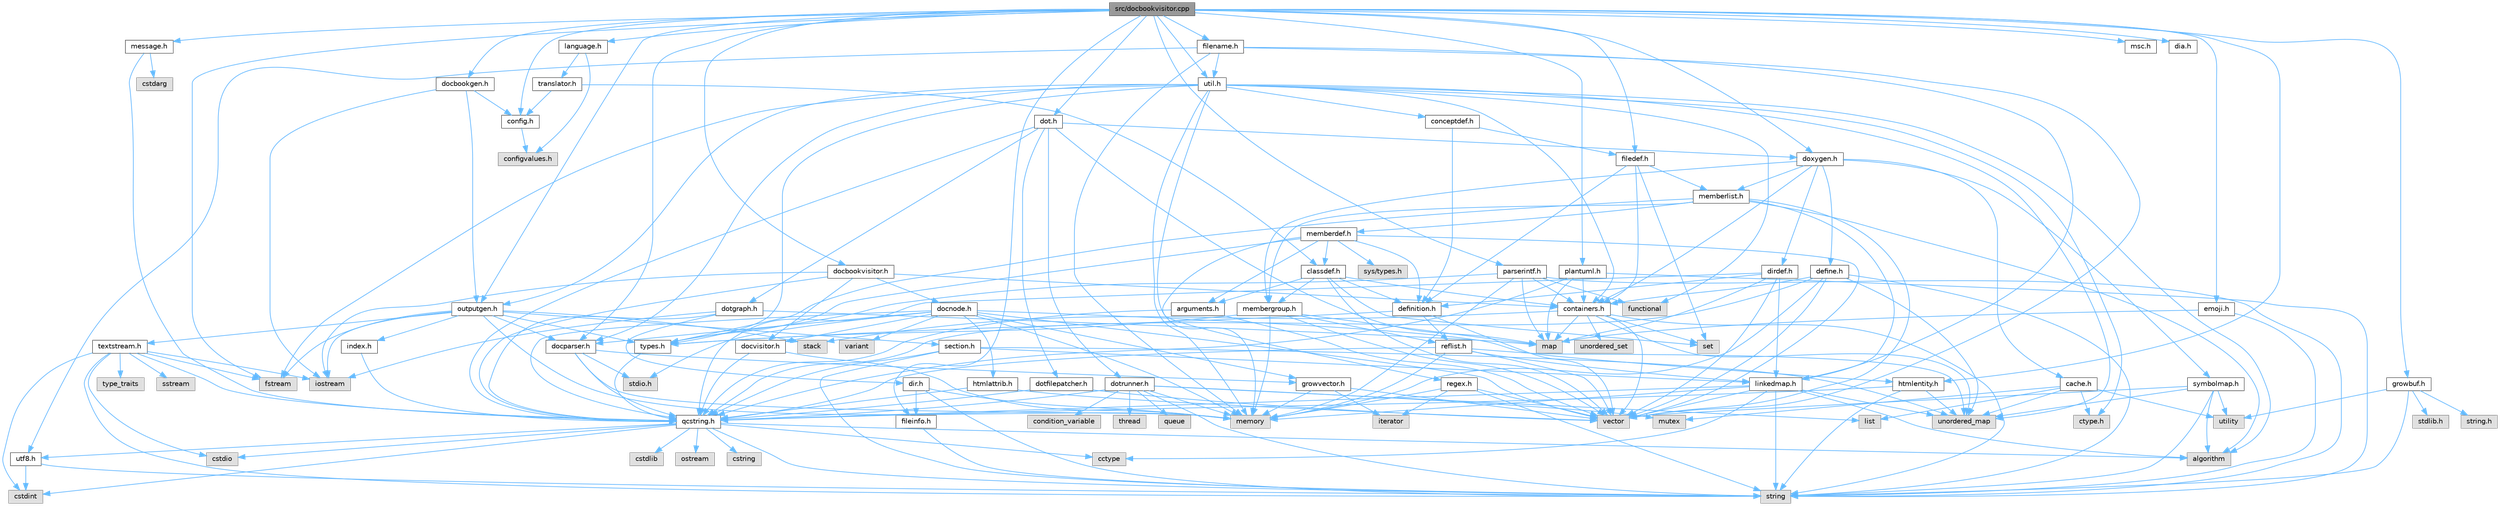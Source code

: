 digraph "src/docbookvisitor.cpp"
{
 // INTERACTIVE_SVG=YES
 // LATEX_PDF_SIZE
  bgcolor="transparent";
  edge [fontname=Helvetica,fontsize=10,labelfontname=Helvetica,labelfontsize=10];
  node [fontname=Helvetica,fontsize=10,shape=box,height=0.2,width=0.4];
  Node1 [label="src/docbookvisitor.cpp",height=0.2,width=0.4,color="gray40", fillcolor="grey60", style="filled", fontcolor="black",tooltip=" "];
  Node1 -> Node2 [color="steelblue1",style="solid"];
  Node2 [label="fstream",height=0.2,width=0.4,color="grey60", fillcolor="#E0E0E0", style="filled",tooltip=" "];
  Node1 -> Node3 [color="steelblue1",style="solid"];
  Node3 [label="docbookvisitor.h",height=0.2,width=0.4,color="grey40", fillcolor="white", style="filled",URL="$de/dcd/docbookvisitor_8h.html",tooltip=" "];
  Node3 -> Node4 [color="steelblue1",style="solid"];
  Node4 [label="iostream",height=0.2,width=0.4,color="grey60", fillcolor="#E0E0E0", style="filled",tooltip=" "];
  Node3 -> Node5 [color="steelblue1",style="solid"];
  Node5 [label="containers.h",height=0.2,width=0.4,color="grey40", fillcolor="white", style="filled",URL="$d5/d75/containers_8h.html",tooltip=" "];
  Node5 -> Node6 [color="steelblue1",style="solid"];
  Node6 [label="vector",height=0.2,width=0.4,color="grey60", fillcolor="#E0E0E0", style="filled",tooltip=" "];
  Node5 -> Node7 [color="steelblue1",style="solid"];
  Node7 [label="string",height=0.2,width=0.4,color="grey60", fillcolor="#E0E0E0", style="filled",tooltip=" "];
  Node5 -> Node8 [color="steelblue1",style="solid"];
  Node8 [label="set",height=0.2,width=0.4,color="grey60", fillcolor="#E0E0E0", style="filled",tooltip=" "];
  Node5 -> Node9 [color="steelblue1",style="solid"];
  Node9 [label="map",height=0.2,width=0.4,color="grey60", fillcolor="#E0E0E0", style="filled",tooltip=" "];
  Node5 -> Node10 [color="steelblue1",style="solid"];
  Node10 [label="unordered_set",height=0.2,width=0.4,color="grey60", fillcolor="#E0E0E0", style="filled",tooltip=" "];
  Node5 -> Node11 [color="steelblue1",style="solid"];
  Node11 [label="unordered_map",height=0.2,width=0.4,color="grey60", fillcolor="#E0E0E0", style="filled",tooltip=" "];
  Node5 -> Node12 [color="steelblue1",style="solid"];
  Node12 [label="stack",height=0.2,width=0.4,color="grey60", fillcolor="#E0E0E0", style="filled",tooltip=" "];
  Node3 -> Node13 [color="steelblue1",style="solid"];
  Node13 [label="docvisitor.h",height=0.2,width=0.4,color="grey40", fillcolor="white", style="filled",URL="$d2/d3c/docvisitor_8h.html",tooltip=" "];
  Node13 -> Node14 [color="steelblue1",style="solid"];
  Node14 [label="memory",height=0.2,width=0.4,color="grey60", fillcolor="#E0E0E0", style="filled",tooltip=" "];
  Node13 -> Node15 [color="steelblue1",style="solid"];
  Node15 [label="qcstring.h",height=0.2,width=0.4,color="grey40", fillcolor="white", style="filled",URL="$d7/d5c/qcstring_8h.html",tooltip=" "];
  Node15 -> Node7 [color="steelblue1",style="solid"];
  Node15 -> Node16 [color="steelblue1",style="solid"];
  Node16 [label="algorithm",height=0.2,width=0.4,color="grey60", fillcolor="#E0E0E0", style="filled",tooltip=" "];
  Node15 -> Node17 [color="steelblue1",style="solid"];
  Node17 [label="cctype",height=0.2,width=0.4,color="grey60", fillcolor="#E0E0E0", style="filled",tooltip=" "];
  Node15 -> Node18 [color="steelblue1",style="solid"];
  Node18 [label="cstring",height=0.2,width=0.4,color="grey60", fillcolor="#E0E0E0", style="filled",tooltip=" "];
  Node15 -> Node19 [color="steelblue1",style="solid"];
  Node19 [label="cstdio",height=0.2,width=0.4,color="grey60", fillcolor="#E0E0E0", style="filled",tooltip=" "];
  Node15 -> Node20 [color="steelblue1",style="solid"];
  Node20 [label="cstdlib",height=0.2,width=0.4,color="grey60", fillcolor="#E0E0E0", style="filled",tooltip=" "];
  Node15 -> Node21 [color="steelblue1",style="solid"];
  Node21 [label="cstdint",height=0.2,width=0.4,color="grey60", fillcolor="#E0E0E0", style="filled",tooltip=" "];
  Node15 -> Node22 [color="steelblue1",style="solid"];
  Node22 [label="ostream",height=0.2,width=0.4,color="grey60", fillcolor="#E0E0E0", style="filled",tooltip=" "];
  Node15 -> Node23 [color="steelblue1",style="solid"];
  Node23 [label="utf8.h",height=0.2,width=0.4,color="grey40", fillcolor="white", style="filled",URL="$db/d7c/utf8_8h.html",tooltip="Various UTF8 related helper functions."];
  Node23 -> Node21 [color="steelblue1",style="solid"];
  Node23 -> Node7 [color="steelblue1",style="solid"];
  Node3 -> Node24 [color="steelblue1",style="solid"];
  Node24 [label="docnode.h",height=0.2,width=0.4,color="grey40", fillcolor="white", style="filled",URL="$de/d2b/docnode_8h.html",tooltip=" "];
  Node24 -> Node25 [color="steelblue1",style="solid"];
  Node25 [label="stdio.h",height=0.2,width=0.4,color="grey60", fillcolor="#E0E0E0", style="filled",tooltip=" "];
  Node24 -> Node6 [color="steelblue1",style="solid"];
  Node24 -> Node14 [color="steelblue1",style="solid"];
  Node24 -> Node26 [color="steelblue1",style="solid"];
  Node26 [label="variant",height=0.2,width=0.4,color="grey60", fillcolor="#E0E0E0", style="filled",tooltip=" "];
  Node24 -> Node15 [color="steelblue1",style="solid"];
  Node24 -> Node13 [color="steelblue1",style="solid"];
  Node24 -> Node27 [color="steelblue1",style="solid"];
  Node27 [label="docparser.h",height=0.2,width=0.4,color="grey40", fillcolor="white", style="filled",URL="$de/d9c/docparser_8h.html",tooltip=" "];
  Node27 -> Node25 [color="steelblue1",style="solid"];
  Node27 -> Node14 [color="steelblue1",style="solid"];
  Node27 -> Node15 [color="steelblue1",style="solid"];
  Node27 -> Node28 [color="steelblue1",style="solid"];
  Node28 [label="growvector.h",height=0.2,width=0.4,color="grey40", fillcolor="white", style="filled",URL="$d7/d50/growvector_8h.html",tooltip=" "];
  Node28 -> Node6 [color="steelblue1",style="solid"];
  Node28 -> Node14 [color="steelblue1",style="solid"];
  Node28 -> Node29 [color="steelblue1",style="solid"];
  Node29 [label="iterator",height=0.2,width=0.4,color="grey60", fillcolor="#E0E0E0", style="filled",tooltip=" "];
  Node24 -> Node30 [color="steelblue1",style="solid"];
  Node30 [label="htmlattrib.h",height=0.2,width=0.4,color="grey40", fillcolor="white", style="filled",URL="$d0/d73/htmlattrib_8h.html",tooltip=" "];
  Node30 -> Node6 [color="steelblue1",style="solid"];
  Node30 -> Node15 [color="steelblue1",style="solid"];
  Node24 -> Node31 [color="steelblue1",style="solid"];
  Node31 [label="htmlentity.h",height=0.2,width=0.4,color="grey40", fillcolor="white", style="filled",URL="$db/dc6/htmlentity_8h.html",tooltip=" "];
  Node31 -> Node11 [color="steelblue1",style="solid"];
  Node31 -> Node7 [color="steelblue1",style="solid"];
  Node31 -> Node15 [color="steelblue1",style="solid"];
  Node24 -> Node28 [color="steelblue1",style="solid"];
  Node3 -> Node15 [color="steelblue1",style="solid"];
  Node1 -> Node27 [color="steelblue1",style="solid"];
  Node1 -> Node32 [color="steelblue1",style="solid"];
  Node32 [label="language.h",height=0.2,width=0.4,color="grey40", fillcolor="white", style="filled",URL="$d8/dce/language_8h.html",tooltip=" "];
  Node32 -> Node33 [color="steelblue1",style="solid"];
  Node33 [label="translator.h",height=0.2,width=0.4,color="grey40", fillcolor="white", style="filled",URL="$d9/df1/translator_8h.html",tooltip=" "];
  Node33 -> Node34 [color="steelblue1",style="solid"];
  Node34 [label="classdef.h",height=0.2,width=0.4,color="grey40", fillcolor="white", style="filled",URL="$d1/da6/classdef_8h.html",tooltip=" "];
  Node34 -> Node6 [color="steelblue1",style="solid"];
  Node34 -> Node8 [color="steelblue1",style="solid"];
  Node34 -> Node5 [color="steelblue1",style="solid"];
  Node34 -> Node35 [color="steelblue1",style="solid"];
  Node35 [label="definition.h",height=0.2,width=0.4,color="grey40", fillcolor="white", style="filled",URL="$df/da1/definition_8h.html",tooltip=" "];
  Node35 -> Node6 [color="steelblue1",style="solid"];
  Node35 -> Node36 [color="steelblue1",style="solid"];
  Node36 [label="types.h",height=0.2,width=0.4,color="grey40", fillcolor="white", style="filled",URL="$d9/d49/types_8h.html",tooltip="This file contains a number of basic enums and types."];
  Node36 -> Node15 [color="steelblue1",style="solid"];
  Node35 -> Node37 [color="steelblue1",style="solid"];
  Node37 [label="reflist.h",height=0.2,width=0.4,color="grey40", fillcolor="white", style="filled",URL="$d1/d02/reflist_8h.html",tooltip=" "];
  Node37 -> Node6 [color="steelblue1",style="solid"];
  Node37 -> Node11 [color="steelblue1",style="solid"];
  Node37 -> Node14 [color="steelblue1",style="solid"];
  Node37 -> Node15 [color="steelblue1",style="solid"];
  Node37 -> Node38 [color="steelblue1",style="solid"];
  Node38 [label="linkedmap.h",height=0.2,width=0.4,color="grey40", fillcolor="white", style="filled",URL="$da/de1/linkedmap_8h.html",tooltip=" "];
  Node38 -> Node11 [color="steelblue1",style="solid"];
  Node38 -> Node6 [color="steelblue1",style="solid"];
  Node38 -> Node14 [color="steelblue1",style="solid"];
  Node38 -> Node7 [color="steelblue1",style="solid"];
  Node38 -> Node16 [color="steelblue1",style="solid"];
  Node38 -> Node17 [color="steelblue1",style="solid"];
  Node38 -> Node15 [color="steelblue1",style="solid"];
  Node34 -> Node39 [color="steelblue1",style="solid"];
  Node39 [label="arguments.h",height=0.2,width=0.4,color="grey40", fillcolor="white", style="filled",URL="$df/d9b/arguments_8h.html",tooltip=" "];
  Node39 -> Node6 [color="steelblue1",style="solid"];
  Node39 -> Node15 [color="steelblue1",style="solid"];
  Node34 -> Node40 [color="steelblue1",style="solid"];
  Node40 [label="membergroup.h",height=0.2,width=0.4,color="grey40", fillcolor="white", style="filled",URL="$d9/d11/membergroup_8h.html",tooltip=" "];
  Node40 -> Node6 [color="steelblue1",style="solid"];
  Node40 -> Node9 [color="steelblue1",style="solid"];
  Node40 -> Node14 [color="steelblue1",style="solid"];
  Node40 -> Node36 [color="steelblue1",style="solid"];
  Node40 -> Node37 [color="steelblue1",style="solid"];
  Node33 -> Node41 [color="steelblue1",style="solid"];
  Node41 [label="config.h",height=0.2,width=0.4,color="grey40", fillcolor="white", style="filled",URL="$db/d16/config_8h.html",tooltip=" "];
  Node41 -> Node42 [color="steelblue1",style="solid"];
  Node42 [label="configvalues.h",height=0.2,width=0.4,color="grey60", fillcolor="#E0E0E0", style="filled",tooltip=" "];
  Node32 -> Node42 [color="steelblue1",style="solid"];
  Node1 -> Node43 [color="steelblue1",style="solid"];
  Node43 [label="doxygen.h",height=0.2,width=0.4,color="grey40", fillcolor="white", style="filled",URL="$d1/da1/doxygen_8h.html",tooltip=" "];
  Node43 -> Node5 [color="steelblue1",style="solid"];
  Node43 -> Node40 [color="steelblue1",style="solid"];
  Node43 -> Node44 [color="steelblue1",style="solid"];
  Node44 [label="dirdef.h",height=0.2,width=0.4,color="grey40", fillcolor="white", style="filled",URL="$d6/d15/dirdef_8h.html",tooltip=" "];
  Node44 -> Node6 [color="steelblue1",style="solid"];
  Node44 -> Node9 [color="steelblue1",style="solid"];
  Node44 -> Node15 [color="steelblue1",style="solid"];
  Node44 -> Node38 [color="steelblue1",style="solid"];
  Node44 -> Node35 [color="steelblue1",style="solid"];
  Node43 -> Node45 [color="steelblue1",style="solid"];
  Node45 [label="memberlist.h",height=0.2,width=0.4,color="grey40", fillcolor="white", style="filled",URL="$dd/d78/memberlist_8h.html",tooltip=" "];
  Node45 -> Node6 [color="steelblue1",style="solid"];
  Node45 -> Node16 [color="steelblue1",style="solid"];
  Node45 -> Node46 [color="steelblue1",style="solid"];
  Node46 [label="memberdef.h",height=0.2,width=0.4,color="grey40", fillcolor="white", style="filled",URL="$d4/d46/memberdef_8h.html",tooltip=" "];
  Node46 -> Node6 [color="steelblue1",style="solid"];
  Node46 -> Node14 [color="steelblue1",style="solid"];
  Node46 -> Node47 [color="steelblue1",style="solid"];
  Node47 [label="sys/types.h",height=0.2,width=0.4,color="grey60", fillcolor="#E0E0E0", style="filled",tooltip=" "];
  Node46 -> Node36 [color="steelblue1",style="solid"];
  Node46 -> Node35 [color="steelblue1",style="solid"];
  Node46 -> Node39 [color="steelblue1",style="solid"];
  Node46 -> Node34 [color="steelblue1",style="solid"];
  Node45 -> Node38 [color="steelblue1",style="solid"];
  Node45 -> Node36 [color="steelblue1",style="solid"];
  Node45 -> Node40 [color="steelblue1",style="solid"];
  Node43 -> Node48 [color="steelblue1",style="solid"];
  Node48 [label="define.h",height=0.2,width=0.4,color="grey40", fillcolor="white", style="filled",URL="$df/d67/define_8h.html",tooltip=" "];
  Node48 -> Node6 [color="steelblue1",style="solid"];
  Node48 -> Node14 [color="steelblue1",style="solid"];
  Node48 -> Node7 [color="steelblue1",style="solid"];
  Node48 -> Node11 [color="steelblue1",style="solid"];
  Node48 -> Node15 [color="steelblue1",style="solid"];
  Node48 -> Node5 [color="steelblue1",style="solid"];
  Node43 -> Node49 [color="steelblue1",style="solid"];
  Node49 [label="cache.h",height=0.2,width=0.4,color="grey40", fillcolor="white", style="filled",URL="$d3/d26/cache_8h.html",tooltip=" "];
  Node49 -> Node50 [color="steelblue1",style="solid"];
  Node50 [label="list",height=0.2,width=0.4,color="grey60", fillcolor="#E0E0E0", style="filled",tooltip=" "];
  Node49 -> Node11 [color="steelblue1",style="solid"];
  Node49 -> Node51 [color="steelblue1",style="solid"];
  Node51 [label="mutex",height=0.2,width=0.4,color="grey60", fillcolor="#E0E0E0", style="filled",tooltip=" "];
  Node49 -> Node52 [color="steelblue1",style="solid"];
  Node52 [label="utility",height=0.2,width=0.4,color="grey60", fillcolor="#E0E0E0", style="filled",tooltip=" "];
  Node49 -> Node53 [color="steelblue1",style="solid"];
  Node53 [label="ctype.h",height=0.2,width=0.4,color="grey60", fillcolor="#E0E0E0", style="filled",tooltip=" "];
  Node43 -> Node54 [color="steelblue1",style="solid"];
  Node54 [label="symbolmap.h",height=0.2,width=0.4,color="grey40", fillcolor="white", style="filled",URL="$d7/ddd/symbolmap_8h.html",tooltip=" "];
  Node54 -> Node16 [color="steelblue1",style="solid"];
  Node54 -> Node11 [color="steelblue1",style="solid"];
  Node54 -> Node6 [color="steelblue1",style="solid"];
  Node54 -> Node7 [color="steelblue1",style="solid"];
  Node54 -> Node52 [color="steelblue1",style="solid"];
  Node1 -> Node55 [color="steelblue1",style="solid"];
  Node55 [label="outputgen.h",height=0.2,width=0.4,color="grey40", fillcolor="white", style="filled",URL="$df/d06/outputgen_8h.html",tooltip=" "];
  Node55 -> Node14 [color="steelblue1",style="solid"];
  Node55 -> Node12 [color="steelblue1",style="solid"];
  Node55 -> Node4 [color="steelblue1",style="solid"];
  Node55 -> Node2 [color="steelblue1",style="solid"];
  Node55 -> Node36 [color="steelblue1",style="solid"];
  Node55 -> Node56 [color="steelblue1",style="solid"];
  Node56 [label="index.h",height=0.2,width=0.4,color="grey40", fillcolor="white", style="filled",URL="$d1/db5/index_8h.html",tooltip=" "];
  Node56 -> Node15 [color="steelblue1",style="solid"];
  Node55 -> Node57 [color="steelblue1",style="solid"];
  Node57 [label="section.h",height=0.2,width=0.4,color="grey40", fillcolor="white", style="filled",URL="$d1/d2a/section_8h.html",tooltip=" "];
  Node57 -> Node7 [color="steelblue1",style="solid"];
  Node57 -> Node11 [color="steelblue1",style="solid"];
  Node57 -> Node15 [color="steelblue1",style="solid"];
  Node57 -> Node38 [color="steelblue1",style="solid"];
  Node55 -> Node58 [color="steelblue1",style="solid"];
  Node58 [label="textstream.h",height=0.2,width=0.4,color="grey40", fillcolor="white", style="filled",URL="$d4/d7d/textstream_8h.html",tooltip=" "];
  Node58 -> Node7 [color="steelblue1",style="solid"];
  Node58 -> Node4 [color="steelblue1",style="solid"];
  Node58 -> Node59 [color="steelblue1",style="solid"];
  Node59 [label="sstream",height=0.2,width=0.4,color="grey60", fillcolor="#E0E0E0", style="filled",tooltip=" "];
  Node58 -> Node21 [color="steelblue1",style="solid"];
  Node58 -> Node19 [color="steelblue1",style="solid"];
  Node58 -> Node2 [color="steelblue1",style="solid"];
  Node58 -> Node60 [color="steelblue1",style="solid"];
  Node60 [label="type_traits",height=0.2,width=0.4,color="grey60", fillcolor="#E0E0E0", style="filled",tooltip=" "];
  Node58 -> Node15 [color="steelblue1",style="solid"];
  Node55 -> Node27 [color="steelblue1",style="solid"];
  Node1 -> Node61 [color="steelblue1",style="solid"];
  Node61 [label="docbookgen.h",height=0.2,width=0.4,color="grey40", fillcolor="white", style="filled",URL="$de/dea/docbookgen_8h.html",tooltip=" "];
  Node61 -> Node4 [color="steelblue1",style="solid"];
  Node61 -> Node41 [color="steelblue1",style="solid"];
  Node61 -> Node55 [color="steelblue1",style="solid"];
  Node1 -> Node62 [color="steelblue1",style="solid"];
  Node62 [label="dot.h",height=0.2,width=0.4,color="grey40", fillcolor="white", style="filled",URL="$d6/d4a/dot_8h.html",tooltip=" "];
  Node62 -> Node9 [color="steelblue1",style="solid"];
  Node62 -> Node15 [color="steelblue1",style="solid"];
  Node62 -> Node63 [color="steelblue1",style="solid"];
  Node63 [label="dotgraph.h",height=0.2,width=0.4,color="grey40", fillcolor="white", style="filled",URL="$d0/daa/dotgraph_8h.html",tooltip=" "];
  Node63 -> Node4 [color="steelblue1",style="solid"];
  Node63 -> Node9 [color="steelblue1",style="solid"];
  Node63 -> Node15 [color="steelblue1",style="solid"];
  Node63 -> Node64 [color="steelblue1",style="solid"];
  Node64 [label="dir.h",height=0.2,width=0.4,color="grey40", fillcolor="white", style="filled",URL="$df/d9c/dir_8h.html",tooltip=" "];
  Node64 -> Node7 [color="steelblue1",style="solid"];
  Node64 -> Node14 [color="steelblue1",style="solid"];
  Node64 -> Node65 [color="steelblue1",style="solid"];
  Node65 [label="fileinfo.h",height=0.2,width=0.4,color="grey40", fillcolor="white", style="filled",URL="$df/d45/fileinfo_8h.html",tooltip=" "];
  Node65 -> Node7 [color="steelblue1",style="solid"];
  Node62 -> Node66 [color="steelblue1",style="solid"];
  Node66 [label="dotfilepatcher.h",height=0.2,width=0.4,color="grey40", fillcolor="white", style="filled",URL="$d3/d38/dotfilepatcher_8h.html",tooltip=" "];
  Node66 -> Node6 [color="steelblue1",style="solid"];
  Node66 -> Node15 [color="steelblue1",style="solid"];
  Node62 -> Node67 [color="steelblue1",style="solid"];
  Node67 [label="dotrunner.h",height=0.2,width=0.4,color="grey40", fillcolor="white", style="filled",URL="$d2/dd1/dotrunner_8h.html",tooltip=" "];
  Node67 -> Node7 [color="steelblue1",style="solid"];
  Node67 -> Node68 [color="steelblue1",style="solid"];
  Node68 [label="thread",height=0.2,width=0.4,color="grey60", fillcolor="#E0E0E0", style="filled",tooltip=" "];
  Node67 -> Node50 [color="steelblue1",style="solid"];
  Node67 -> Node69 [color="steelblue1",style="solid"];
  Node69 [label="queue",height=0.2,width=0.4,color="grey60", fillcolor="#E0E0E0", style="filled",tooltip=" "];
  Node67 -> Node51 [color="steelblue1",style="solid"];
  Node67 -> Node70 [color="steelblue1",style="solid"];
  Node70 [label="condition_variable",height=0.2,width=0.4,color="grey60", fillcolor="#E0E0E0", style="filled",tooltip=" "];
  Node67 -> Node14 [color="steelblue1",style="solid"];
  Node67 -> Node15 [color="steelblue1",style="solid"];
  Node62 -> Node43 [color="steelblue1",style="solid"];
  Node1 -> Node71 [color="steelblue1",style="solid"];
  Node71 [label="message.h",height=0.2,width=0.4,color="grey40", fillcolor="white", style="filled",URL="$d2/d0d/message_8h.html",tooltip=" "];
  Node71 -> Node72 [color="steelblue1",style="solid"];
  Node72 [label="cstdarg",height=0.2,width=0.4,color="grey60", fillcolor="#E0E0E0", style="filled",tooltip=" "];
  Node71 -> Node15 [color="steelblue1",style="solid"];
  Node1 -> Node73 [color="steelblue1",style="solid"];
  Node73 [label="util.h",height=0.2,width=0.4,color="grey40", fillcolor="white", style="filled",URL="$d8/d3c/util_8h.html",tooltip="A bunch of utility functions."];
  Node73 -> Node14 [color="steelblue1",style="solid"];
  Node73 -> Node11 [color="steelblue1",style="solid"];
  Node73 -> Node16 [color="steelblue1",style="solid"];
  Node73 -> Node74 [color="steelblue1",style="solid"];
  Node74 [label="functional",height=0.2,width=0.4,color="grey60", fillcolor="#E0E0E0", style="filled",tooltip=" "];
  Node73 -> Node2 [color="steelblue1",style="solid"];
  Node73 -> Node53 [color="steelblue1",style="solid"];
  Node73 -> Node36 [color="steelblue1",style="solid"];
  Node73 -> Node27 [color="steelblue1",style="solid"];
  Node73 -> Node5 [color="steelblue1",style="solid"];
  Node73 -> Node55 [color="steelblue1",style="solid"];
  Node73 -> Node75 [color="steelblue1",style="solid"];
  Node75 [label="regex.h",height=0.2,width=0.4,color="grey40", fillcolor="white", style="filled",URL="$d1/d21/regex_8h.html",tooltip=" "];
  Node75 -> Node14 [color="steelblue1",style="solid"];
  Node75 -> Node7 [color="steelblue1",style="solid"];
  Node75 -> Node6 [color="steelblue1",style="solid"];
  Node75 -> Node29 [color="steelblue1",style="solid"];
  Node73 -> Node76 [color="steelblue1",style="solid"];
  Node76 [label="conceptdef.h",height=0.2,width=0.4,color="grey40", fillcolor="white", style="filled",URL="$da/df1/conceptdef_8h.html",tooltip=" "];
  Node76 -> Node35 [color="steelblue1",style="solid"];
  Node76 -> Node77 [color="steelblue1",style="solid"];
  Node77 [label="filedef.h",height=0.2,width=0.4,color="grey40", fillcolor="white", style="filled",URL="$d4/d3a/filedef_8h.html",tooltip=" "];
  Node77 -> Node8 [color="steelblue1",style="solid"];
  Node77 -> Node35 [color="steelblue1",style="solid"];
  Node77 -> Node45 [color="steelblue1",style="solid"];
  Node77 -> Node5 [color="steelblue1",style="solid"];
  Node1 -> Node78 [color="steelblue1",style="solid"];
  Node78 [label="parserintf.h",height=0.2,width=0.4,color="grey40", fillcolor="white", style="filled",URL="$da/d55/parserintf_8h.html",tooltip=" "];
  Node78 -> Node74 [color="steelblue1",style="solid"];
  Node78 -> Node14 [color="steelblue1",style="solid"];
  Node78 -> Node9 [color="steelblue1",style="solid"];
  Node78 -> Node7 [color="steelblue1",style="solid"];
  Node78 -> Node36 [color="steelblue1",style="solid"];
  Node78 -> Node5 [color="steelblue1",style="solid"];
  Node1 -> Node79 [color="steelblue1",style="solid"];
  Node79 [label="filename.h",height=0.2,width=0.4,color="grey40", fillcolor="white", style="filled",URL="$dc/dd6/filename_8h.html",tooltip=" "];
  Node79 -> Node14 [color="steelblue1",style="solid"];
  Node79 -> Node6 [color="steelblue1",style="solid"];
  Node79 -> Node38 [color="steelblue1",style="solid"];
  Node79 -> Node23 [color="steelblue1",style="solid"];
  Node79 -> Node73 [color="steelblue1",style="solid"];
  Node1 -> Node41 [color="steelblue1",style="solid"];
  Node1 -> Node77 [color="steelblue1",style="solid"];
  Node1 -> Node80 [color="steelblue1",style="solid"];
  Node80 [label="msc.h",height=0.2,width=0.4,color="grey40", fillcolor="white", style="filled",URL="$dc/d66/msc_8h.html",tooltip=" "];
  Node1 -> Node81 [color="steelblue1",style="solid"];
  Node81 [label="dia.h",height=0.2,width=0.4,color="grey40", fillcolor="white", style="filled",URL="$da/d49/dia_8h.html",tooltip=" "];
  Node1 -> Node31 [color="steelblue1",style="solid"];
  Node1 -> Node82 [color="steelblue1",style="solid"];
  Node82 [label="emoji.h",height=0.2,width=0.4,color="grey40", fillcolor="white", style="filled",URL="$d6/dd3/emoji_8h.html",tooltip=" "];
  Node82 -> Node9 [color="steelblue1",style="solid"];
  Node82 -> Node7 [color="steelblue1",style="solid"];
  Node1 -> Node83 [color="steelblue1",style="solid"];
  Node83 [label="plantuml.h",height=0.2,width=0.4,color="grey40", fillcolor="white", style="filled",URL="$d3/dde/plantuml_8h.html",tooltip=" "];
  Node83 -> Node9 [color="steelblue1",style="solid"];
  Node83 -> Node7 [color="steelblue1",style="solid"];
  Node83 -> Node5 [color="steelblue1",style="solid"];
  Node83 -> Node15 [color="steelblue1",style="solid"];
  Node1 -> Node84 [color="steelblue1",style="solid"];
  Node84 [label="growbuf.h",height=0.2,width=0.4,color="grey40", fillcolor="white", style="filled",URL="$dd/d72/growbuf_8h.html",tooltip=" "];
  Node84 -> Node52 [color="steelblue1",style="solid"];
  Node84 -> Node85 [color="steelblue1",style="solid"];
  Node85 [label="stdlib.h",height=0.2,width=0.4,color="grey60", fillcolor="#E0E0E0", style="filled",tooltip=" "];
  Node84 -> Node86 [color="steelblue1",style="solid"];
  Node86 [label="string.h",height=0.2,width=0.4,color="grey60", fillcolor="#E0E0E0", style="filled",tooltip=" "];
  Node84 -> Node7 [color="steelblue1",style="solid"];
  Node1 -> Node65 [color="steelblue1",style="solid"];
}
